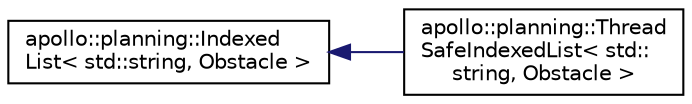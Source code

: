 digraph "Graphical Class Hierarchy"
{
  edge [fontname="Helvetica",fontsize="10",labelfontname="Helvetica",labelfontsize="10"];
  node [fontname="Helvetica",fontsize="10",shape=record];
  rankdir="LR";
  Node1 [label="apollo::planning::Indexed\lList\< std::string, Obstacle \>",height=0.2,width=0.4,color="black", fillcolor="white", style="filled",URL="$classapollo_1_1planning_1_1IndexedList.html"];
  Node1 -> Node2 [dir="back",color="midnightblue",fontsize="10",style="solid",fontname="Helvetica"];
  Node2 [label="apollo::planning::Thread\lSafeIndexedList\< std::\lstring, Obstacle \>",height=0.2,width=0.4,color="black", fillcolor="white", style="filled",URL="$classapollo_1_1planning_1_1ThreadSafeIndexedList.html"];
}

